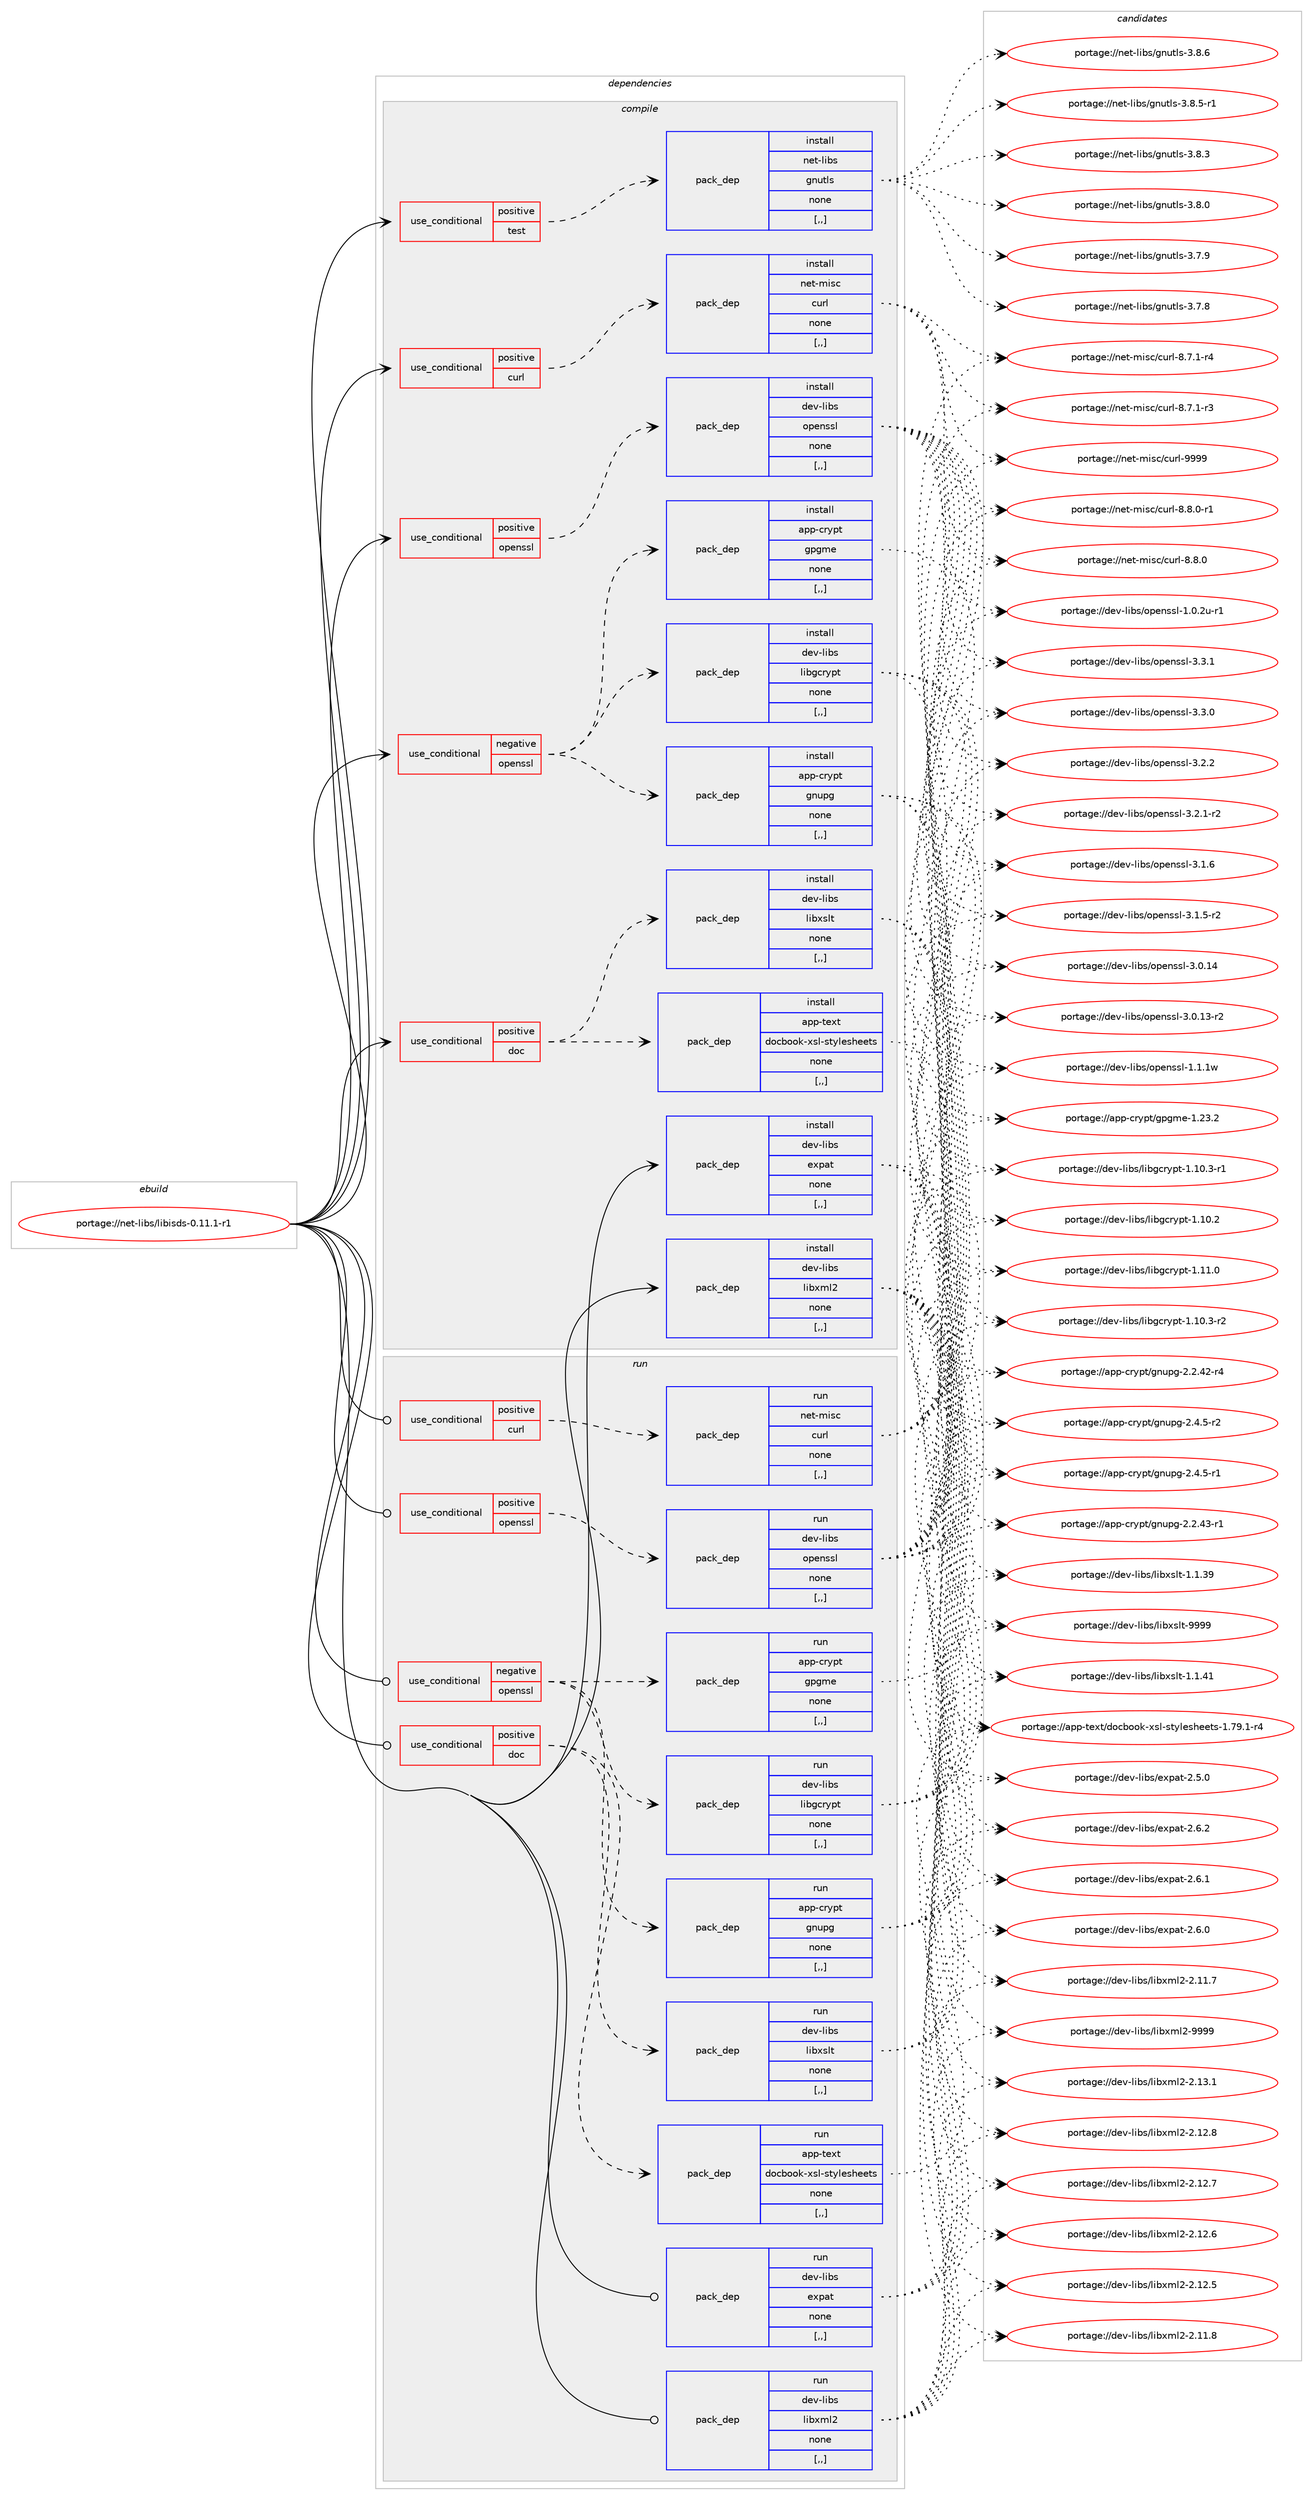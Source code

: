 digraph prolog {

# *************
# Graph options
# *************

newrank=true;
concentrate=true;
compound=true;
graph [rankdir=LR,fontname=Helvetica,fontsize=10,ranksep=1.5];#, ranksep=2.5, nodesep=0.2];
edge  [arrowhead=vee];
node  [fontname=Helvetica,fontsize=10];

# **********
# The ebuild
# **********

subgraph cluster_leftcol {
color=gray;
label=<<i>ebuild</i>>;
id [label="portage://net-libs/libisds-0.11.1-r1", color=red, width=4, href="../net-libs/libisds-0.11.1-r1.svg"];
}

# ****************
# The dependencies
# ****************

subgraph cluster_midcol {
color=gray;
label=<<i>dependencies</i>>;
subgraph cluster_compile {
fillcolor="#eeeeee";
style=filled;
label=<<i>compile</i>>;
subgraph cond93311 {
dependency357995 [label=<<TABLE BORDER="0" CELLBORDER="1" CELLSPACING="0" CELLPADDING="4"><TR><TD ROWSPAN="3" CELLPADDING="10">use_conditional</TD></TR><TR><TD>negative</TD></TR><TR><TD>openssl</TD></TR></TABLE>>, shape=none, color=red];
subgraph pack262022 {
dependency357996 [label=<<TABLE BORDER="0" CELLBORDER="1" CELLSPACING="0" CELLPADDING="4" WIDTH="220"><TR><TD ROWSPAN="6" CELLPADDING="30">pack_dep</TD></TR><TR><TD WIDTH="110">install</TD></TR><TR><TD>app-crypt</TD></TR><TR><TD>gnupg</TD></TR><TR><TD>none</TD></TR><TR><TD>[,,]</TD></TR></TABLE>>, shape=none, color=blue];
}
dependency357995:e -> dependency357996:w [weight=20,style="dashed",arrowhead="vee"];
subgraph pack262023 {
dependency357997 [label=<<TABLE BORDER="0" CELLBORDER="1" CELLSPACING="0" CELLPADDING="4" WIDTH="220"><TR><TD ROWSPAN="6" CELLPADDING="30">pack_dep</TD></TR><TR><TD WIDTH="110">install</TD></TR><TR><TD>app-crypt</TD></TR><TR><TD>gpgme</TD></TR><TR><TD>none</TD></TR><TR><TD>[,,]</TD></TR></TABLE>>, shape=none, color=blue];
}
dependency357995:e -> dependency357997:w [weight=20,style="dashed",arrowhead="vee"];
subgraph pack262024 {
dependency357998 [label=<<TABLE BORDER="0" CELLBORDER="1" CELLSPACING="0" CELLPADDING="4" WIDTH="220"><TR><TD ROWSPAN="6" CELLPADDING="30">pack_dep</TD></TR><TR><TD WIDTH="110">install</TD></TR><TR><TD>dev-libs</TD></TR><TR><TD>libgcrypt</TD></TR><TR><TD>none</TD></TR><TR><TD>[,,]</TD></TR></TABLE>>, shape=none, color=blue];
}
dependency357995:e -> dependency357998:w [weight=20,style="dashed",arrowhead="vee"];
}
id:e -> dependency357995:w [weight=20,style="solid",arrowhead="vee"];
subgraph cond93312 {
dependency357999 [label=<<TABLE BORDER="0" CELLBORDER="1" CELLSPACING="0" CELLPADDING="4"><TR><TD ROWSPAN="3" CELLPADDING="10">use_conditional</TD></TR><TR><TD>positive</TD></TR><TR><TD>curl</TD></TR></TABLE>>, shape=none, color=red];
subgraph pack262025 {
dependency358000 [label=<<TABLE BORDER="0" CELLBORDER="1" CELLSPACING="0" CELLPADDING="4" WIDTH="220"><TR><TD ROWSPAN="6" CELLPADDING="30">pack_dep</TD></TR><TR><TD WIDTH="110">install</TD></TR><TR><TD>net-misc</TD></TR><TR><TD>curl</TD></TR><TR><TD>none</TD></TR><TR><TD>[,,]</TD></TR></TABLE>>, shape=none, color=blue];
}
dependency357999:e -> dependency358000:w [weight=20,style="dashed",arrowhead="vee"];
}
id:e -> dependency357999:w [weight=20,style="solid",arrowhead="vee"];
subgraph cond93313 {
dependency358001 [label=<<TABLE BORDER="0" CELLBORDER="1" CELLSPACING="0" CELLPADDING="4"><TR><TD ROWSPAN="3" CELLPADDING="10">use_conditional</TD></TR><TR><TD>positive</TD></TR><TR><TD>doc</TD></TR></TABLE>>, shape=none, color=red];
subgraph pack262026 {
dependency358002 [label=<<TABLE BORDER="0" CELLBORDER="1" CELLSPACING="0" CELLPADDING="4" WIDTH="220"><TR><TD ROWSPAN="6" CELLPADDING="30">pack_dep</TD></TR><TR><TD WIDTH="110">install</TD></TR><TR><TD>app-text</TD></TR><TR><TD>docbook-xsl-stylesheets</TD></TR><TR><TD>none</TD></TR><TR><TD>[,,]</TD></TR></TABLE>>, shape=none, color=blue];
}
dependency358001:e -> dependency358002:w [weight=20,style="dashed",arrowhead="vee"];
subgraph pack262027 {
dependency358003 [label=<<TABLE BORDER="0" CELLBORDER="1" CELLSPACING="0" CELLPADDING="4" WIDTH="220"><TR><TD ROWSPAN="6" CELLPADDING="30">pack_dep</TD></TR><TR><TD WIDTH="110">install</TD></TR><TR><TD>dev-libs</TD></TR><TR><TD>libxslt</TD></TR><TR><TD>none</TD></TR><TR><TD>[,,]</TD></TR></TABLE>>, shape=none, color=blue];
}
dependency358001:e -> dependency358003:w [weight=20,style="dashed",arrowhead="vee"];
}
id:e -> dependency358001:w [weight=20,style="solid",arrowhead="vee"];
subgraph cond93314 {
dependency358004 [label=<<TABLE BORDER="0" CELLBORDER="1" CELLSPACING="0" CELLPADDING="4"><TR><TD ROWSPAN="3" CELLPADDING="10">use_conditional</TD></TR><TR><TD>positive</TD></TR><TR><TD>openssl</TD></TR></TABLE>>, shape=none, color=red];
subgraph pack262028 {
dependency358005 [label=<<TABLE BORDER="0" CELLBORDER="1" CELLSPACING="0" CELLPADDING="4" WIDTH="220"><TR><TD ROWSPAN="6" CELLPADDING="30">pack_dep</TD></TR><TR><TD WIDTH="110">install</TD></TR><TR><TD>dev-libs</TD></TR><TR><TD>openssl</TD></TR><TR><TD>none</TD></TR><TR><TD>[,,]</TD></TR></TABLE>>, shape=none, color=blue];
}
dependency358004:e -> dependency358005:w [weight=20,style="dashed",arrowhead="vee"];
}
id:e -> dependency358004:w [weight=20,style="solid",arrowhead="vee"];
subgraph cond93315 {
dependency358006 [label=<<TABLE BORDER="0" CELLBORDER="1" CELLSPACING="0" CELLPADDING="4"><TR><TD ROWSPAN="3" CELLPADDING="10">use_conditional</TD></TR><TR><TD>positive</TD></TR><TR><TD>test</TD></TR></TABLE>>, shape=none, color=red];
subgraph pack262029 {
dependency358007 [label=<<TABLE BORDER="0" CELLBORDER="1" CELLSPACING="0" CELLPADDING="4" WIDTH="220"><TR><TD ROWSPAN="6" CELLPADDING="30">pack_dep</TD></TR><TR><TD WIDTH="110">install</TD></TR><TR><TD>net-libs</TD></TR><TR><TD>gnutls</TD></TR><TR><TD>none</TD></TR><TR><TD>[,,]</TD></TR></TABLE>>, shape=none, color=blue];
}
dependency358006:e -> dependency358007:w [weight=20,style="dashed",arrowhead="vee"];
}
id:e -> dependency358006:w [weight=20,style="solid",arrowhead="vee"];
subgraph pack262030 {
dependency358008 [label=<<TABLE BORDER="0" CELLBORDER="1" CELLSPACING="0" CELLPADDING="4" WIDTH="220"><TR><TD ROWSPAN="6" CELLPADDING="30">pack_dep</TD></TR><TR><TD WIDTH="110">install</TD></TR><TR><TD>dev-libs</TD></TR><TR><TD>expat</TD></TR><TR><TD>none</TD></TR><TR><TD>[,,]</TD></TR></TABLE>>, shape=none, color=blue];
}
id:e -> dependency358008:w [weight=20,style="solid",arrowhead="vee"];
subgraph pack262031 {
dependency358009 [label=<<TABLE BORDER="0" CELLBORDER="1" CELLSPACING="0" CELLPADDING="4" WIDTH="220"><TR><TD ROWSPAN="6" CELLPADDING="30">pack_dep</TD></TR><TR><TD WIDTH="110">install</TD></TR><TR><TD>dev-libs</TD></TR><TR><TD>libxml2</TD></TR><TR><TD>none</TD></TR><TR><TD>[,,]</TD></TR></TABLE>>, shape=none, color=blue];
}
id:e -> dependency358009:w [weight=20,style="solid",arrowhead="vee"];
}
subgraph cluster_compileandrun {
fillcolor="#eeeeee";
style=filled;
label=<<i>compile and run</i>>;
}
subgraph cluster_run {
fillcolor="#eeeeee";
style=filled;
label=<<i>run</i>>;
subgraph cond93316 {
dependency358010 [label=<<TABLE BORDER="0" CELLBORDER="1" CELLSPACING="0" CELLPADDING="4"><TR><TD ROWSPAN="3" CELLPADDING="10">use_conditional</TD></TR><TR><TD>negative</TD></TR><TR><TD>openssl</TD></TR></TABLE>>, shape=none, color=red];
subgraph pack262032 {
dependency358011 [label=<<TABLE BORDER="0" CELLBORDER="1" CELLSPACING="0" CELLPADDING="4" WIDTH="220"><TR><TD ROWSPAN="6" CELLPADDING="30">pack_dep</TD></TR><TR><TD WIDTH="110">run</TD></TR><TR><TD>app-crypt</TD></TR><TR><TD>gnupg</TD></TR><TR><TD>none</TD></TR><TR><TD>[,,]</TD></TR></TABLE>>, shape=none, color=blue];
}
dependency358010:e -> dependency358011:w [weight=20,style="dashed",arrowhead="vee"];
subgraph pack262033 {
dependency358012 [label=<<TABLE BORDER="0" CELLBORDER="1" CELLSPACING="0" CELLPADDING="4" WIDTH="220"><TR><TD ROWSPAN="6" CELLPADDING="30">pack_dep</TD></TR><TR><TD WIDTH="110">run</TD></TR><TR><TD>app-crypt</TD></TR><TR><TD>gpgme</TD></TR><TR><TD>none</TD></TR><TR><TD>[,,]</TD></TR></TABLE>>, shape=none, color=blue];
}
dependency358010:e -> dependency358012:w [weight=20,style="dashed",arrowhead="vee"];
subgraph pack262034 {
dependency358013 [label=<<TABLE BORDER="0" CELLBORDER="1" CELLSPACING="0" CELLPADDING="4" WIDTH="220"><TR><TD ROWSPAN="6" CELLPADDING="30">pack_dep</TD></TR><TR><TD WIDTH="110">run</TD></TR><TR><TD>dev-libs</TD></TR><TR><TD>libgcrypt</TD></TR><TR><TD>none</TD></TR><TR><TD>[,,]</TD></TR></TABLE>>, shape=none, color=blue];
}
dependency358010:e -> dependency358013:w [weight=20,style="dashed",arrowhead="vee"];
}
id:e -> dependency358010:w [weight=20,style="solid",arrowhead="odot"];
subgraph cond93317 {
dependency358014 [label=<<TABLE BORDER="0" CELLBORDER="1" CELLSPACING="0" CELLPADDING="4"><TR><TD ROWSPAN="3" CELLPADDING="10">use_conditional</TD></TR><TR><TD>positive</TD></TR><TR><TD>curl</TD></TR></TABLE>>, shape=none, color=red];
subgraph pack262035 {
dependency358015 [label=<<TABLE BORDER="0" CELLBORDER="1" CELLSPACING="0" CELLPADDING="4" WIDTH="220"><TR><TD ROWSPAN="6" CELLPADDING="30">pack_dep</TD></TR><TR><TD WIDTH="110">run</TD></TR><TR><TD>net-misc</TD></TR><TR><TD>curl</TD></TR><TR><TD>none</TD></TR><TR><TD>[,,]</TD></TR></TABLE>>, shape=none, color=blue];
}
dependency358014:e -> dependency358015:w [weight=20,style="dashed",arrowhead="vee"];
}
id:e -> dependency358014:w [weight=20,style="solid",arrowhead="odot"];
subgraph cond93318 {
dependency358016 [label=<<TABLE BORDER="0" CELLBORDER="1" CELLSPACING="0" CELLPADDING="4"><TR><TD ROWSPAN="3" CELLPADDING="10">use_conditional</TD></TR><TR><TD>positive</TD></TR><TR><TD>doc</TD></TR></TABLE>>, shape=none, color=red];
subgraph pack262036 {
dependency358017 [label=<<TABLE BORDER="0" CELLBORDER="1" CELLSPACING="0" CELLPADDING="4" WIDTH="220"><TR><TD ROWSPAN="6" CELLPADDING="30">pack_dep</TD></TR><TR><TD WIDTH="110">run</TD></TR><TR><TD>app-text</TD></TR><TR><TD>docbook-xsl-stylesheets</TD></TR><TR><TD>none</TD></TR><TR><TD>[,,]</TD></TR></TABLE>>, shape=none, color=blue];
}
dependency358016:e -> dependency358017:w [weight=20,style="dashed",arrowhead="vee"];
subgraph pack262037 {
dependency358018 [label=<<TABLE BORDER="0" CELLBORDER="1" CELLSPACING="0" CELLPADDING="4" WIDTH="220"><TR><TD ROWSPAN="6" CELLPADDING="30">pack_dep</TD></TR><TR><TD WIDTH="110">run</TD></TR><TR><TD>dev-libs</TD></TR><TR><TD>libxslt</TD></TR><TR><TD>none</TD></TR><TR><TD>[,,]</TD></TR></TABLE>>, shape=none, color=blue];
}
dependency358016:e -> dependency358018:w [weight=20,style="dashed",arrowhead="vee"];
}
id:e -> dependency358016:w [weight=20,style="solid",arrowhead="odot"];
subgraph cond93319 {
dependency358019 [label=<<TABLE BORDER="0" CELLBORDER="1" CELLSPACING="0" CELLPADDING="4"><TR><TD ROWSPAN="3" CELLPADDING="10">use_conditional</TD></TR><TR><TD>positive</TD></TR><TR><TD>openssl</TD></TR></TABLE>>, shape=none, color=red];
subgraph pack262038 {
dependency358020 [label=<<TABLE BORDER="0" CELLBORDER="1" CELLSPACING="0" CELLPADDING="4" WIDTH="220"><TR><TD ROWSPAN="6" CELLPADDING="30">pack_dep</TD></TR><TR><TD WIDTH="110">run</TD></TR><TR><TD>dev-libs</TD></TR><TR><TD>openssl</TD></TR><TR><TD>none</TD></TR><TR><TD>[,,]</TD></TR></TABLE>>, shape=none, color=blue];
}
dependency358019:e -> dependency358020:w [weight=20,style="dashed",arrowhead="vee"];
}
id:e -> dependency358019:w [weight=20,style="solid",arrowhead="odot"];
subgraph pack262039 {
dependency358021 [label=<<TABLE BORDER="0" CELLBORDER="1" CELLSPACING="0" CELLPADDING="4" WIDTH="220"><TR><TD ROWSPAN="6" CELLPADDING="30">pack_dep</TD></TR><TR><TD WIDTH="110">run</TD></TR><TR><TD>dev-libs</TD></TR><TR><TD>expat</TD></TR><TR><TD>none</TD></TR><TR><TD>[,,]</TD></TR></TABLE>>, shape=none, color=blue];
}
id:e -> dependency358021:w [weight=20,style="solid",arrowhead="odot"];
subgraph pack262040 {
dependency358022 [label=<<TABLE BORDER="0" CELLBORDER="1" CELLSPACING="0" CELLPADDING="4" WIDTH="220"><TR><TD ROWSPAN="6" CELLPADDING="30">pack_dep</TD></TR><TR><TD WIDTH="110">run</TD></TR><TR><TD>dev-libs</TD></TR><TR><TD>libxml2</TD></TR><TR><TD>none</TD></TR><TR><TD>[,,]</TD></TR></TABLE>>, shape=none, color=blue];
}
id:e -> dependency358022:w [weight=20,style="solid",arrowhead="odot"];
}
}

# **************
# The candidates
# **************

subgraph cluster_choices {
rank=same;
color=gray;
label=<<i>candidates</i>>;

subgraph choice262022 {
color=black;
nodesep=1;
choice971121124599114121112116471031101171121034550465246534511450 [label="portage://app-crypt/gnupg-2.4.5-r2", color=red, width=4,href="../app-crypt/gnupg-2.4.5-r2.svg"];
choice971121124599114121112116471031101171121034550465246534511449 [label="portage://app-crypt/gnupg-2.4.5-r1", color=red, width=4,href="../app-crypt/gnupg-2.4.5-r1.svg"];
choice97112112459911412111211647103110117112103455046504652514511449 [label="portage://app-crypt/gnupg-2.2.43-r1", color=red, width=4,href="../app-crypt/gnupg-2.2.43-r1.svg"];
choice97112112459911412111211647103110117112103455046504652504511452 [label="portage://app-crypt/gnupg-2.2.42-r4", color=red, width=4,href="../app-crypt/gnupg-2.2.42-r4.svg"];
dependency357996:e -> choice971121124599114121112116471031101171121034550465246534511450:w [style=dotted,weight="100"];
dependency357996:e -> choice971121124599114121112116471031101171121034550465246534511449:w [style=dotted,weight="100"];
dependency357996:e -> choice97112112459911412111211647103110117112103455046504652514511449:w [style=dotted,weight="100"];
dependency357996:e -> choice97112112459911412111211647103110117112103455046504652504511452:w [style=dotted,weight="100"];
}
subgraph choice262023 {
color=black;
nodesep=1;
choice9711211245991141211121164710311210310910145494650514650 [label="portage://app-crypt/gpgme-1.23.2", color=red, width=4,href="../app-crypt/gpgme-1.23.2.svg"];
dependency357997:e -> choice9711211245991141211121164710311210310910145494650514650:w [style=dotted,weight="100"];
}
subgraph choice262024 {
color=black;
nodesep=1;
choice100101118451081059811547108105981039911412111211645494649494648 [label="portage://dev-libs/libgcrypt-1.11.0", color=red, width=4,href="../dev-libs/libgcrypt-1.11.0.svg"];
choice1001011184510810598115471081059810399114121112116454946494846514511450 [label="portage://dev-libs/libgcrypt-1.10.3-r2", color=red, width=4,href="../dev-libs/libgcrypt-1.10.3-r2.svg"];
choice1001011184510810598115471081059810399114121112116454946494846514511449 [label="portage://dev-libs/libgcrypt-1.10.3-r1", color=red, width=4,href="../dev-libs/libgcrypt-1.10.3-r1.svg"];
choice100101118451081059811547108105981039911412111211645494649484650 [label="portage://dev-libs/libgcrypt-1.10.2", color=red, width=4,href="../dev-libs/libgcrypt-1.10.2.svg"];
dependency357998:e -> choice100101118451081059811547108105981039911412111211645494649494648:w [style=dotted,weight="100"];
dependency357998:e -> choice1001011184510810598115471081059810399114121112116454946494846514511450:w [style=dotted,weight="100"];
dependency357998:e -> choice1001011184510810598115471081059810399114121112116454946494846514511449:w [style=dotted,weight="100"];
dependency357998:e -> choice100101118451081059811547108105981039911412111211645494649484650:w [style=dotted,weight="100"];
}
subgraph choice262025 {
color=black;
nodesep=1;
choice110101116451091051159947991171141084557575757 [label="portage://net-misc/curl-9999", color=red, width=4,href="../net-misc/curl-9999.svg"];
choice110101116451091051159947991171141084556465646484511449 [label="portage://net-misc/curl-8.8.0-r1", color=red, width=4,href="../net-misc/curl-8.8.0-r1.svg"];
choice11010111645109105115994799117114108455646564648 [label="portage://net-misc/curl-8.8.0", color=red, width=4,href="../net-misc/curl-8.8.0.svg"];
choice110101116451091051159947991171141084556465546494511452 [label="portage://net-misc/curl-8.7.1-r4", color=red, width=4,href="../net-misc/curl-8.7.1-r4.svg"];
choice110101116451091051159947991171141084556465546494511451 [label="portage://net-misc/curl-8.7.1-r3", color=red, width=4,href="../net-misc/curl-8.7.1-r3.svg"];
dependency358000:e -> choice110101116451091051159947991171141084557575757:w [style=dotted,weight="100"];
dependency358000:e -> choice110101116451091051159947991171141084556465646484511449:w [style=dotted,weight="100"];
dependency358000:e -> choice11010111645109105115994799117114108455646564648:w [style=dotted,weight="100"];
dependency358000:e -> choice110101116451091051159947991171141084556465546494511452:w [style=dotted,weight="100"];
dependency358000:e -> choice110101116451091051159947991171141084556465546494511451:w [style=dotted,weight="100"];
}
subgraph choice262026 {
color=black;
nodesep=1;
choice97112112451161011201164710011199981111111074512011510845115116121108101115104101101116115454946555746494511452 [label="portage://app-text/docbook-xsl-stylesheets-1.79.1-r4", color=red, width=4,href="../app-text/docbook-xsl-stylesheets-1.79.1-r4.svg"];
dependency358002:e -> choice97112112451161011201164710011199981111111074512011510845115116121108101115104101101116115454946555746494511452:w [style=dotted,weight="100"];
}
subgraph choice262027 {
color=black;
nodesep=1;
choice100101118451081059811547108105981201151081164557575757 [label="portage://dev-libs/libxslt-9999", color=red, width=4,href="../dev-libs/libxslt-9999.svg"];
choice1001011184510810598115471081059812011510811645494649465249 [label="portage://dev-libs/libxslt-1.1.41", color=red, width=4,href="../dev-libs/libxslt-1.1.41.svg"];
choice1001011184510810598115471081059812011510811645494649465157 [label="portage://dev-libs/libxslt-1.1.39", color=red, width=4,href="../dev-libs/libxslt-1.1.39.svg"];
dependency358003:e -> choice100101118451081059811547108105981201151081164557575757:w [style=dotted,weight="100"];
dependency358003:e -> choice1001011184510810598115471081059812011510811645494649465249:w [style=dotted,weight="100"];
dependency358003:e -> choice1001011184510810598115471081059812011510811645494649465157:w [style=dotted,weight="100"];
}
subgraph choice262028 {
color=black;
nodesep=1;
choice100101118451081059811547111112101110115115108455146514649 [label="portage://dev-libs/openssl-3.3.1", color=red, width=4,href="../dev-libs/openssl-3.3.1.svg"];
choice100101118451081059811547111112101110115115108455146514648 [label="portage://dev-libs/openssl-3.3.0", color=red, width=4,href="../dev-libs/openssl-3.3.0.svg"];
choice100101118451081059811547111112101110115115108455146504650 [label="portage://dev-libs/openssl-3.2.2", color=red, width=4,href="../dev-libs/openssl-3.2.2.svg"];
choice1001011184510810598115471111121011101151151084551465046494511450 [label="portage://dev-libs/openssl-3.2.1-r2", color=red, width=4,href="../dev-libs/openssl-3.2.1-r2.svg"];
choice100101118451081059811547111112101110115115108455146494654 [label="portage://dev-libs/openssl-3.1.6", color=red, width=4,href="../dev-libs/openssl-3.1.6.svg"];
choice1001011184510810598115471111121011101151151084551464946534511450 [label="portage://dev-libs/openssl-3.1.5-r2", color=red, width=4,href="../dev-libs/openssl-3.1.5-r2.svg"];
choice10010111845108105981154711111210111011511510845514648464952 [label="portage://dev-libs/openssl-3.0.14", color=red, width=4,href="../dev-libs/openssl-3.0.14.svg"];
choice100101118451081059811547111112101110115115108455146484649514511450 [label="portage://dev-libs/openssl-3.0.13-r2", color=red, width=4,href="../dev-libs/openssl-3.0.13-r2.svg"];
choice100101118451081059811547111112101110115115108454946494649119 [label="portage://dev-libs/openssl-1.1.1w", color=red, width=4,href="../dev-libs/openssl-1.1.1w.svg"];
choice1001011184510810598115471111121011101151151084549464846501174511449 [label="portage://dev-libs/openssl-1.0.2u-r1", color=red, width=4,href="../dev-libs/openssl-1.0.2u-r1.svg"];
dependency358005:e -> choice100101118451081059811547111112101110115115108455146514649:w [style=dotted,weight="100"];
dependency358005:e -> choice100101118451081059811547111112101110115115108455146514648:w [style=dotted,weight="100"];
dependency358005:e -> choice100101118451081059811547111112101110115115108455146504650:w [style=dotted,weight="100"];
dependency358005:e -> choice1001011184510810598115471111121011101151151084551465046494511450:w [style=dotted,weight="100"];
dependency358005:e -> choice100101118451081059811547111112101110115115108455146494654:w [style=dotted,weight="100"];
dependency358005:e -> choice1001011184510810598115471111121011101151151084551464946534511450:w [style=dotted,weight="100"];
dependency358005:e -> choice10010111845108105981154711111210111011511510845514648464952:w [style=dotted,weight="100"];
dependency358005:e -> choice100101118451081059811547111112101110115115108455146484649514511450:w [style=dotted,weight="100"];
dependency358005:e -> choice100101118451081059811547111112101110115115108454946494649119:w [style=dotted,weight="100"];
dependency358005:e -> choice1001011184510810598115471111121011101151151084549464846501174511449:w [style=dotted,weight="100"];
}
subgraph choice262029 {
color=black;
nodesep=1;
choice110101116451081059811547103110117116108115455146564654 [label="portage://net-libs/gnutls-3.8.6", color=red, width=4,href="../net-libs/gnutls-3.8.6.svg"];
choice1101011164510810598115471031101171161081154551465646534511449 [label="portage://net-libs/gnutls-3.8.5-r1", color=red, width=4,href="../net-libs/gnutls-3.8.5-r1.svg"];
choice110101116451081059811547103110117116108115455146564651 [label="portage://net-libs/gnutls-3.8.3", color=red, width=4,href="../net-libs/gnutls-3.8.3.svg"];
choice110101116451081059811547103110117116108115455146564648 [label="portage://net-libs/gnutls-3.8.0", color=red, width=4,href="../net-libs/gnutls-3.8.0.svg"];
choice110101116451081059811547103110117116108115455146554657 [label="portage://net-libs/gnutls-3.7.9", color=red, width=4,href="../net-libs/gnutls-3.7.9.svg"];
choice110101116451081059811547103110117116108115455146554656 [label="portage://net-libs/gnutls-3.7.8", color=red, width=4,href="../net-libs/gnutls-3.7.8.svg"];
dependency358007:e -> choice110101116451081059811547103110117116108115455146564654:w [style=dotted,weight="100"];
dependency358007:e -> choice1101011164510810598115471031101171161081154551465646534511449:w [style=dotted,weight="100"];
dependency358007:e -> choice110101116451081059811547103110117116108115455146564651:w [style=dotted,weight="100"];
dependency358007:e -> choice110101116451081059811547103110117116108115455146564648:w [style=dotted,weight="100"];
dependency358007:e -> choice110101116451081059811547103110117116108115455146554657:w [style=dotted,weight="100"];
dependency358007:e -> choice110101116451081059811547103110117116108115455146554656:w [style=dotted,weight="100"];
}
subgraph choice262030 {
color=black;
nodesep=1;
choice10010111845108105981154710112011297116455046544650 [label="portage://dev-libs/expat-2.6.2", color=red, width=4,href="../dev-libs/expat-2.6.2.svg"];
choice10010111845108105981154710112011297116455046544649 [label="portage://dev-libs/expat-2.6.1", color=red, width=4,href="../dev-libs/expat-2.6.1.svg"];
choice10010111845108105981154710112011297116455046544648 [label="portage://dev-libs/expat-2.6.0", color=red, width=4,href="../dev-libs/expat-2.6.0.svg"];
choice10010111845108105981154710112011297116455046534648 [label="portage://dev-libs/expat-2.5.0", color=red, width=4,href="../dev-libs/expat-2.5.0.svg"];
dependency358008:e -> choice10010111845108105981154710112011297116455046544650:w [style=dotted,weight="100"];
dependency358008:e -> choice10010111845108105981154710112011297116455046544649:w [style=dotted,weight="100"];
dependency358008:e -> choice10010111845108105981154710112011297116455046544648:w [style=dotted,weight="100"];
dependency358008:e -> choice10010111845108105981154710112011297116455046534648:w [style=dotted,weight="100"];
}
subgraph choice262031 {
color=black;
nodesep=1;
choice10010111845108105981154710810598120109108504557575757 [label="portage://dev-libs/libxml2-9999", color=red, width=4,href="../dev-libs/libxml2-9999.svg"];
choice100101118451081059811547108105981201091085045504649514649 [label="portage://dev-libs/libxml2-2.13.1", color=red, width=4,href="../dev-libs/libxml2-2.13.1.svg"];
choice100101118451081059811547108105981201091085045504649504656 [label="portage://dev-libs/libxml2-2.12.8", color=red, width=4,href="../dev-libs/libxml2-2.12.8.svg"];
choice100101118451081059811547108105981201091085045504649504655 [label="portage://dev-libs/libxml2-2.12.7", color=red, width=4,href="../dev-libs/libxml2-2.12.7.svg"];
choice100101118451081059811547108105981201091085045504649504654 [label="portage://dev-libs/libxml2-2.12.6", color=red, width=4,href="../dev-libs/libxml2-2.12.6.svg"];
choice100101118451081059811547108105981201091085045504649504653 [label="portage://dev-libs/libxml2-2.12.5", color=red, width=4,href="../dev-libs/libxml2-2.12.5.svg"];
choice100101118451081059811547108105981201091085045504649494656 [label="portage://dev-libs/libxml2-2.11.8", color=red, width=4,href="../dev-libs/libxml2-2.11.8.svg"];
choice100101118451081059811547108105981201091085045504649494655 [label="portage://dev-libs/libxml2-2.11.7", color=red, width=4,href="../dev-libs/libxml2-2.11.7.svg"];
dependency358009:e -> choice10010111845108105981154710810598120109108504557575757:w [style=dotted,weight="100"];
dependency358009:e -> choice100101118451081059811547108105981201091085045504649514649:w [style=dotted,weight="100"];
dependency358009:e -> choice100101118451081059811547108105981201091085045504649504656:w [style=dotted,weight="100"];
dependency358009:e -> choice100101118451081059811547108105981201091085045504649504655:w [style=dotted,weight="100"];
dependency358009:e -> choice100101118451081059811547108105981201091085045504649504654:w [style=dotted,weight="100"];
dependency358009:e -> choice100101118451081059811547108105981201091085045504649504653:w [style=dotted,weight="100"];
dependency358009:e -> choice100101118451081059811547108105981201091085045504649494656:w [style=dotted,weight="100"];
dependency358009:e -> choice100101118451081059811547108105981201091085045504649494655:w [style=dotted,weight="100"];
}
subgraph choice262032 {
color=black;
nodesep=1;
choice971121124599114121112116471031101171121034550465246534511450 [label="portage://app-crypt/gnupg-2.4.5-r2", color=red, width=4,href="../app-crypt/gnupg-2.4.5-r2.svg"];
choice971121124599114121112116471031101171121034550465246534511449 [label="portage://app-crypt/gnupg-2.4.5-r1", color=red, width=4,href="../app-crypt/gnupg-2.4.5-r1.svg"];
choice97112112459911412111211647103110117112103455046504652514511449 [label="portage://app-crypt/gnupg-2.2.43-r1", color=red, width=4,href="../app-crypt/gnupg-2.2.43-r1.svg"];
choice97112112459911412111211647103110117112103455046504652504511452 [label="portage://app-crypt/gnupg-2.2.42-r4", color=red, width=4,href="../app-crypt/gnupg-2.2.42-r4.svg"];
dependency358011:e -> choice971121124599114121112116471031101171121034550465246534511450:w [style=dotted,weight="100"];
dependency358011:e -> choice971121124599114121112116471031101171121034550465246534511449:w [style=dotted,weight="100"];
dependency358011:e -> choice97112112459911412111211647103110117112103455046504652514511449:w [style=dotted,weight="100"];
dependency358011:e -> choice97112112459911412111211647103110117112103455046504652504511452:w [style=dotted,weight="100"];
}
subgraph choice262033 {
color=black;
nodesep=1;
choice9711211245991141211121164710311210310910145494650514650 [label="portage://app-crypt/gpgme-1.23.2", color=red, width=4,href="../app-crypt/gpgme-1.23.2.svg"];
dependency358012:e -> choice9711211245991141211121164710311210310910145494650514650:w [style=dotted,weight="100"];
}
subgraph choice262034 {
color=black;
nodesep=1;
choice100101118451081059811547108105981039911412111211645494649494648 [label="portage://dev-libs/libgcrypt-1.11.0", color=red, width=4,href="../dev-libs/libgcrypt-1.11.0.svg"];
choice1001011184510810598115471081059810399114121112116454946494846514511450 [label="portage://dev-libs/libgcrypt-1.10.3-r2", color=red, width=4,href="../dev-libs/libgcrypt-1.10.3-r2.svg"];
choice1001011184510810598115471081059810399114121112116454946494846514511449 [label="portage://dev-libs/libgcrypt-1.10.3-r1", color=red, width=4,href="../dev-libs/libgcrypt-1.10.3-r1.svg"];
choice100101118451081059811547108105981039911412111211645494649484650 [label="portage://dev-libs/libgcrypt-1.10.2", color=red, width=4,href="../dev-libs/libgcrypt-1.10.2.svg"];
dependency358013:e -> choice100101118451081059811547108105981039911412111211645494649494648:w [style=dotted,weight="100"];
dependency358013:e -> choice1001011184510810598115471081059810399114121112116454946494846514511450:w [style=dotted,weight="100"];
dependency358013:e -> choice1001011184510810598115471081059810399114121112116454946494846514511449:w [style=dotted,weight="100"];
dependency358013:e -> choice100101118451081059811547108105981039911412111211645494649484650:w [style=dotted,weight="100"];
}
subgraph choice262035 {
color=black;
nodesep=1;
choice110101116451091051159947991171141084557575757 [label="portage://net-misc/curl-9999", color=red, width=4,href="../net-misc/curl-9999.svg"];
choice110101116451091051159947991171141084556465646484511449 [label="portage://net-misc/curl-8.8.0-r1", color=red, width=4,href="../net-misc/curl-8.8.0-r1.svg"];
choice11010111645109105115994799117114108455646564648 [label="portage://net-misc/curl-8.8.0", color=red, width=4,href="../net-misc/curl-8.8.0.svg"];
choice110101116451091051159947991171141084556465546494511452 [label="portage://net-misc/curl-8.7.1-r4", color=red, width=4,href="../net-misc/curl-8.7.1-r4.svg"];
choice110101116451091051159947991171141084556465546494511451 [label="portage://net-misc/curl-8.7.1-r3", color=red, width=4,href="../net-misc/curl-8.7.1-r3.svg"];
dependency358015:e -> choice110101116451091051159947991171141084557575757:w [style=dotted,weight="100"];
dependency358015:e -> choice110101116451091051159947991171141084556465646484511449:w [style=dotted,weight="100"];
dependency358015:e -> choice11010111645109105115994799117114108455646564648:w [style=dotted,weight="100"];
dependency358015:e -> choice110101116451091051159947991171141084556465546494511452:w [style=dotted,weight="100"];
dependency358015:e -> choice110101116451091051159947991171141084556465546494511451:w [style=dotted,weight="100"];
}
subgraph choice262036 {
color=black;
nodesep=1;
choice97112112451161011201164710011199981111111074512011510845115116121108101115104101101116115454946555746494511452 [label="portage://app-text/docbook-xsl-stylesheets-1.79.1-r4", color=red, width=4,href="../app-text/docbook-xsl-stylesheets-1.79.1-r4.svg"];
dependency358017:e -> choice97112112451161011201164710011199981111111074512011510845115116121108101115104101101116115454946555746494511452:w [style=dotted,weight="100"];
}
subgraph choice262037 {
color=black;
nodesep=1;
choice100101118451081059811547108105981201151081164557575757 [label="portage://dev-libs/libxslt-9999", color=red, width=4,href="../dev-libs/libxslt-9999.svg"];
choice1001011184510810598115471081059812011510811645494649465249 [label="portage://dev-libs/libxslt-1.1.41", color=red, width=4,href="../dev-libs/libxslt-1.1.41.svg"];
choice1001011184510810598115471081059812011510811645494649465157 [label="portage://dev-libs/libxslt-1.1.39", color=red, width=4,href="../dev-libs/libxslt-1.1.39.svg"];
dependency358018:e -> choice100101118451081059811547108105981201151081164557575757:w [style=dotted,weight="100"];
dependency358018:e -> choice1001011184510810598115471081059812011510811645494649465249:w [style=dotted,weight="100"];
dependency358018:e -> choice1001011184510810598115471081059812011510811645494649465157:w [style=dotted,weight="100"];
}
subgraph choice262038 {
color=black;
nodesep=1;
choice100101118451081059811547111112101110115115108455146514649 [label="portage://dev-libs/openssl-3.3.1", color=red, width=4,href="../dev-libs/openssl-3.3.1.svg"];
choice100101118451081059811547111112101110115115108455146514648 [label="portage://dev-libs/openssl-3.3.0", color=red, width=4,href="../dev-libs/openssl-3.3.0.svg"];
choice100101118451081059811547111112101110115115108455146504650 [label="portage://dev-libs/openssl-3.2.2", color=red, width=4,href="../dev-libs/openssl-3.2.2.svg"];
choice1001011184510810598115471111121011101151151084551465046494511450 [label="portage://dev-libs/openssl-3.2.1-r2", color=red, width=4,href="../dev-libs/openssl-3.2.1-r2.svg"];
choice100101118451081059811547111112101110115115108455146494654 [label="portage://dev-libs/openssl-3.1.6", color=red, width=4,href="../dev-libs/openssl-3.1.6.svg"];
choice1001011184510810598115471111121011101151151084551464946534511450 [label="portage://dev-libs/openssl-3.1.5-r2", color=red, width=4,href="../dev-libs/openssl-3.1.5-r2.svg"];
choice10010111845108105981154711111210111011511510845514648464952 [label="portage://dev-libs/openssl-3.0.14", color=red, width=4,href="../dev-libs/openssl-3.0.14.svg"];
choice100101118451081059811547111112101110115115108455146484649514511450 [label="portage://dev-libs/openssl-3.0.13-r2", color=red, width=4,href="../dev-libs/openssl-3.0.13-r2.svg"];
choice100101118451081059811547111112101110115115108454946494649119 [label="portage://dev-libs/openssl-1.1.1w", color=red, width=4,href="../dev-libs/openssl-1.1.1w.svg"];
choice1001011184510810598115471111121011101151151084549464846501174511449 [label="portage://dev-libs/openssl-1.0.2u-r1", color=red, width=4,href="../dev-libs/openssl-1.0.2u-r1.svg"];
dependency358020:e -> choice100101118451081059811547111112101110115115108455146514649:w [style=dotted,weight="100"];
dependency358020:e -> choice100101118451081059811547111112101110115115108455146514648:w [style=dotted,weight="100"];
dependency358020:e -> choice100101118451081059811547111112101110115115108455146504650:w [style=dotted,weight="100"];
dependency358020:e -> choice1001011184510810598115471111121011101151151084551465046494511450:w [style=dotted,weight="100"];
dependency358020:e -> choice100101118451081059811547111112101110115115108455146494654:w [style=dotted,weight="100"];
dependency358020:e -> choice1001011184510810598115471111121011101151151084551464946534511450:w [style=dotted,weight="100"];
dependency358020:e -> choice10010111845108105981154711111210111011511510845514648464952:w [style=dotted,weight="100"];
dependency358020:e -> choice100101118451081059811547111112101110115115108455146484649514511450:w [style=dotted,weight="100"];
dependency358020:e -> choice100101118451081059811547111112101110115115108454946494649119:w [style=dotted,weight="100"];
dependency358020:e -> choice1001011184510810598115471111121011101151151084549464846501174511449:w [style=dotted,weight="100"];
}
subgraph choice262039 {
color=black;
nodesep=1;
choice10010111845108105981154710112011297116455046544650 [label="portage://dev-libs/expat-2.6.2", color=red, width=4,href="../dev-libs/expat-2.6.2.svg"];
choice10010111845108105981154710112011297116455046544649 [label="portage://dev-libs/expat-2.6.1", color=red, width=4,href="../dev-libs/expat-2.6.1.svg"];
choice10010111845108105981154710112011297116455046544648 [label="portage://dev-libs/expat-2.6.0", color=red, width=4,href="../dev-libs/expat-2.6.0.svg"];
choice10010111845108105981154710112011297116455046534648 [label="portage://dev-libs/expat-2.5.0", color=red, width=4,href="../dev-libs/expat-2.5.0.svg"];
dependency358021:e -> choice10010111845108105981154710112011297116455046544650:w [style=dotted,weight="100"];
dependency358021:e -> choice10010111845108105981154710112011297116455046544649:w [style=dotted,weight="100"];
dependency358021:e -> choice10010111845108105981154710112011297116455046544648:w [style=dotted,weight="100"];
dependency358021:e -> choice10010111845108105981154710112011297116455046534648:w [style=dotted,weight="100"];
}
subgraph choice262040 {
color=black;
nodesep=1;
choice10010111845108105981154710810598120109108504557575757 [label="portage://dev-libs/libxml2-9999", color=red, width=4,href="../dev-libs/libxml2-9999.svg"];
choice100101118451081059811547108105981201091085045504649514649 [label="portage://dev-libs/libxml2-2.13.1", color=red, width=4,href="../dev-libs/libxml2-2.13.1.svg"];
choice100101118451081059811547108105981201091085045504649504656 [label="portage://dev-libs/libxml2-2.12.8", color=red, width=4,href="../dev-libs/libxml2-2.12.8.svg"];
choice100101118451081059811547108105981201091085045504649504655 [label="portage://dev-libs/libxml2-2.12.7", color=red, width=4,href="../dev-libs/libxml2-2.12.7.svg"];
choice100101118451081059811547108105981201091085045504649504654 [label="portage://dev-libs/libxml2-2.12.6", color=red, width=4,href="../dev-libs/libxml2-2.12.6.svg"];
choice100101118451081059811547108105981201091085045504649504653 [label="portage://dev-libs/libxml2-2.12.5", color=red, width=4,href="../dev-libs/libxml2-2.12.5.svg"];
choice100101118451081059811547108105981201091085045504649494656 [label="portage://dev-libs/libxml2-2.11.8", color=red, width=4,href="../dev-libs/libxml2-2.11.8.svg"];
choice100101118451081059811547108105981201091085045504649494655 [label="portage://dev-libs/libxml2-2.11.7", color=red, width=4,href="../dev-libs/libxml2-2.11.7.svg"];
dependency358022:e -> choice10010111845108105981154710810598120109108504557575757:w [style=dotted,weight="100"];
dependency358022:e -> choice100101118451081059811547108105981201091085045504649514649:w [style=dotted,weight="100"];
dependency358022:e -> choice100101118451081059811547108105981201091085045504649504656:w [style=dotted,weight="100"];
dependency358022:e -> choice100101118451081059811547108105981201091085045504649504655:w [style=dotted,weight="100"];
dependency358022:e -> choice100101118451081059811547108105981201091085045504649504654:w [style=dotted,weight="100"];
dependency358022:e -> choice100101118451081059811547108105981201091085045504649504653:w [style=dotted,weight="100"];
dependency358022:e -> choice100101118451081059811547108105981201091085045504649494656:w [style=dotted,weight="100"];
dependency358022:e -> choice100101118451081059811547108105981201091085045504649494655:w [style=dotted,weight="100"];
}
}

}
